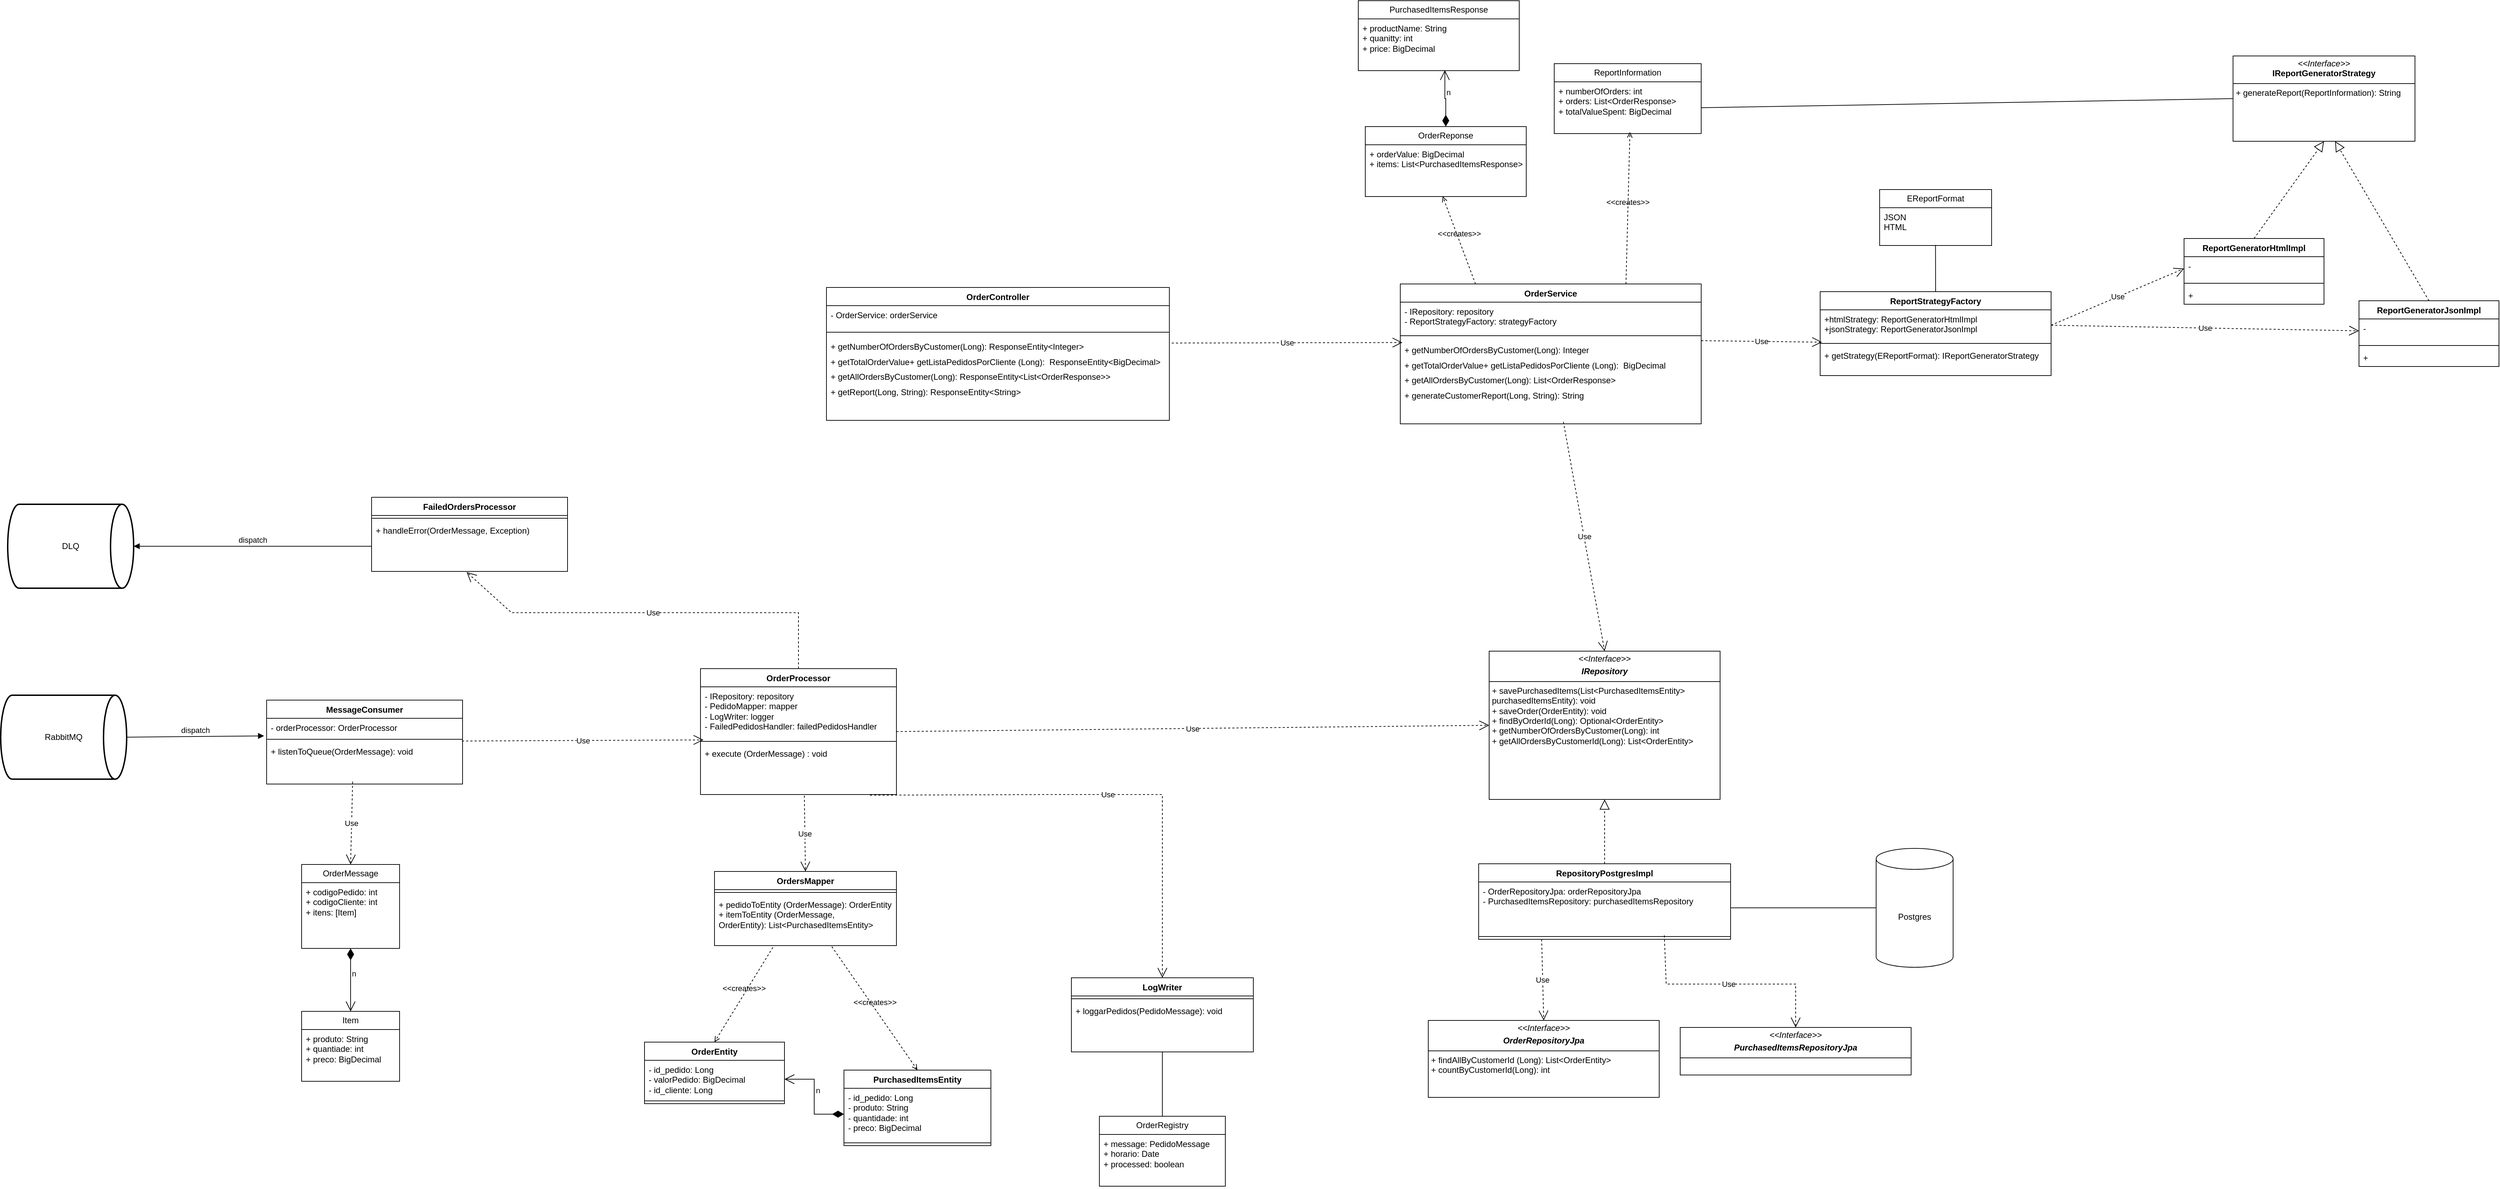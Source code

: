 <mxfile version="25.0.2">
  <diagram name="Page-1" id="f-zuj-azn1nOoltBFc3K">
    <mxGraphModel dx="4998" dy="3492" grid="1" gridSize="10" guides="1" tooltips="1" connect="1" arrows="1" fold="1" page="1" pageScale="1" pageWidth="850" pageHeight="1100" math="0" shadow="0">
      <root>
        <mxCell id="0" />
        <mxCell id="1" parent="0" />
        <mxCell id="q92nK0oKsMKqk_Pm3xac-3" value="RabbitMQ" style="strokeWidth=2;html=1;shape=mxgraph.flowchart.direct_data;whiteSpace=wrap;" parent="1" vertex="1">
          <mxGeometry x="-230" y="103" width="180" height="120" as="geometry" />
        </mxCell>
        <mxCell id="q92nK0oKsMKqk_Pm3xac-4" value="Postgres" style="shape=cylinder3;whiteSpace=wrap;html=1;boundedLbl=1;backgroundOutline=1;size=15;" parent="1" vertex="1">
          <mxGeometry x="2450" y="322" width="110" height="170" as="geometry" />
        </mxCell>
        <mxCell id="q92nK0oKsMKqk_Pm3xac-6" value="MessageConsumer" style="swimlane;fontStyle=1;align=center;verticalAlign=top;childLayout=stackLayout;horizontal=1;startSize=26;horizontalStack=0;resizeParent=1;resizeParentMax=0;resizeLast=0;collapsible=1;marginBottom=0;whiteSpace=wrap;html=1;" parent="1" vertex="1">
          <mxGeometry x="150" y="110" width="280" height="120" as="geometry" />
        </mxCell>
        <mxCell id="q92nK0oKsMKqk_Pm3xac-7" value="- orderProcessor: OrderProcessor" style="text;strokeColor=none;fillColor=none;align=left;verticalAlign=top;spacingLeft=4;spacingRight=4;overflow=hidden;rotatable=0;points=[[0,0.5],[1,0.5]];portConstraint=eastwest;whiteSpace=wrap;html=1;" parent="q92nK0oKsMKqk_Pm3xac-6" vertex="1">
          <mxGeometry y="26" width="280" height="26" as="geometry" />
        </mxCell>
        <mxCell id="q92nK0oKsMKqk_Pm3xac-8" value="" style="line;strokeWidth=1;fillColor=none;align=left;verticalAlign=middle;spacingTop=-1;spacingLeft=3;spacingRight=3;rotatable=0;labelPosition=right;points=[];portConstraint=eastwest;strokeColor=inherit;" parent="q92nK0oKsMKqk_Pm3xac-6" vertex="1">
          <mxGeometry y="52" width="280" height="8" as="geometry" />
        </mxCell>
        <mxCell id="q92nK0oKsMKqk_Pm3xac-9" value="&lt;div&gt;+ listenToQueue(Order&lt;span style=&quot;background-color: transparent; color: light-dark(rgb(0, 0, 0), rgb(255, 255, 255));&quot;&gt;Message&lt;/span&gt;&lt;span style=&quot;background-color: transparent; color: light-dark(rgb(0, 0, 0), rgb(255, 255, 255));&quot;&gt;): void&lt;/span&gt;&lt;/div&gt;" style="text;strokeColor=none;fillColor=none;align=left;verticalAlign=top;spacingLeft=4;spacingRight=4;overflow=hidden;rotatable=0;points=[[0,0.5],[1,0.5]];portConstraint=eastwest;whiteSpace=wrap;html=1;" parent="q92nK0oKsMKqk_Pm3xac-6" vertex="1">
          <mxGeometry y="60" width="280" height="60" as="geometry" />
        </mxCell>
        <mxCell id="q92nK0oKsMKqk_Pm3xac-14" value="OrderService" style="swimlane;fontStyle=1;align=center;verticalAlign=top;childLayout=stackLayout;horizontal=1;startSize=26;horizontalStack=0;resizeParent=1;resizeParentMax=0;resizeLast=0;collapsible=1;marginBottom=0;whiteSpace=wrap;html=1;" parent="1" vertex="1">
          <mxGeometry x="1770" y="-485" width="430" height="200" as="geometry" />
        </mxCell>
        <mxCell id="q92nK0oKsMKqk_Pm3xac-15" value="- IRepository: repository&lt;div&gt;- ReportStrategyFactory: strategyFactory&lt;span style=&quot;background-color: transparent; color: light-dark(rgb(0, 0, 0), rgb(255, 255, 255));&quot;&gt;&amp;nbsp;&lt;/span&gt;&lt;/div&gt;" style="text;strokeColor=none;fillColor=none;align=left;verticalAlign=top;spacingLeft=4;spacingRight=4;overflow=hidden;rotatable=0;points=[[0,0.5],[1,0.5]];portConstraint=eastwest;whiteSpace=wrap;html=1;" parent="q92nK0oKsMKqk_Pm3xac-14" vertex="1">
          <mxGeometry y="26" width="430" height="44" as="geometry" />
        </mxCell>
        <mxCell id="q92nK0oKsMKqk_Pm3xac-16" value="" style="line;strokeWidth=1;fillColor=none;align=left;verticalAlign=middle;spacingTop=-1;spacingLeft=3;spacingRight=3;rotatable=0;labelPosition=right;points=[];portConstraint=eastwest;strokeColor=inherit;" parent="q92nK0oKsMKqk_Pm3xac-14" vertex="1">
          <mxGeometry y="70" width="430" height="8" as="geometry" />
        </mxCell>
        <mxCell id="q92nK0oKsMKqk_Pm3xac-17" value="&lt;div style=&quot;line-height: 180%;&quot;&gt;&lt;div&gt;&lt;span style=&quot;background-color: initial;&quot;&gt;+ getNumberOfOrdersByCustomer(Long):&amp;nbsp;&lt;/span&gt;&lt;span style=&quot;background-color: initial;&quot;&gt;Integer&lt;/span&gt;&lt;span style=&quot;background-color: initial;&quot;&gt;&amp;nbsp;&lt;/span&gt;&lt;/div&gt;&lt;div&gt;&lt;span style=&quot;background-color: initial;&quot;&gt;+ getTotalOrderValue&lt;/span&gt;&lt;span style=&quot;background-color: transparent; color: light-dark(rgb(0, 0, 0), rgb(255, 255, 255));&quot;&gt;+ get&lt;/span&gt;&lt;span style=&quot;background-color: transparent; color: light-dark(rgb(0, 0, 0), rgb(255, 255, 255));&quot;&gt;ListaPedidosPorCliente (Long):&amp;nbsp;&amp;nbsp;&lt;/span&gt;&lt;span style=&quot;background-color: initial;&quot;&gt;BigDecimal&lt;/span&gt;&lt;br&gt;&lt;/div&gt;&lt;div&gt;&lt;span style=&quot;background-color: initial;&quot;&gt;+&amp;nbsp;&lt;/span&gt;&lt;span style=&quot;background-color: initial;&quot;&gt;getAllOrdersByCustomer(Long):&amp;nbsp;&lt;/span&gt;&lt;span style=&quot;background-color: initial;&quot;&gt;List&amp;lt;OrderResponse&amp;gt;&lt;/span&gt;&lt;/div&gt;&lt;div&gt;&lt;span style=&quot;background-color: initial;&quot;&gt;+&amp;nbsp;&lt;/span&gt;&lt;span style=&quot;background-color: initial;&quot;&gt;generateCustomerReport(Long, String):&amp;nbsp;&lt;/span&gt;&lt;span style=&quot;background-color: initial;&quot;&gt;String&lt;/span&gt;&lt;span style=&quot;background-color: initial;&quot;&gt;&amp;nbsp;&lt;/span&gt;&lt;/div&gt;&lt;/div&gt;" style="text;strokeColor=none;fillColor=none;align=left;verticalAlign=top;spacingLeft=4;spacingRight=4;overflow=hidden;rotatable=0;points=[[0,0.5],[1,0.5]];portConstraint=eastwest;whiteSpace=wrap;html=1;" parent="q92nK0oKsMKqk_Pm3xac-14" vertex="1">
          <mxGeometry y="78" width="430" height="122" as="geometry" />
        </mxCell>
        <mxCell id="q92nK0oKsMKqk_Pm3xac-21" value="&lt;b style=&quot;color: light-dark(rgb(0, 0, 0), rgb(255, 255, 255)); background-color: transparent;&quot;&gt;ReportGeneratorHtml&lt;/b&gt;Impl" style="swimlane;fontStyle=1;align=center;verticalAlign=top;childLayout=stackLayout;horizontal=1;startSize=26;horizontalStack=0;resizeParent=1;resizeParentMax=0;resizeLast=0;collapsible=1;marginBottom=0;whiteSpace=wrap;html=1;" parent="1" vertex="1">
          <mxGeometry x="2890" y="-550" width="200" height="94" as="geometry" />
        </mxCell>
        <mxCell id="q92nK0oKsMKqk_Pm3xac-22" value="-" style="text;strokeColor=none;fillColor=none;align=left;verticalAlign=top;spacingLeft=4;spacingRight=4;overflow=hidden;rotatable=0;points=[[0,0.5],[1,0.5]];portConstraint=eastwest;whiteSpace=wrap;html=1;" parent="q92nK0oKsMKqk_Pm3xac-21" vertex="1">
          <mxGeometry y="26" width="200" height="34" as="geometry" />
        </mxCell>
        <mxCell id="q92nK0oKsMKqk_Pm3xac-23" value="" style="line;strokeWidth=1;fillColor=none;align=left;verticalAlign=middle;spacingTop=-1;spacingLeft=3;spacingRight=3;rotatable=0;labelPosition=right;points=[];portConstraint=eastwest;strokeColor=inherit;" parent="q92nK0oKsMKqk_Pm3xac-21" vertex="1">
          <mxGeometry y="60" width="200" height="8" as="geometry" />
        </mxCell>
        <mxCell id="q92nK0oKsMKqk_Pm3xac-24" value="+&amp;nbsp;" style="text;strokeColor=none;fillColor=none;align=left;verticalAlign=top;spacingLeft=4;spacingRight=4;overflow=hidden;rotatable=0;points=[[0,0.5],[1,0.5]];portConstraint=eastwest;whiteSpace=wrap;html=1;" parent="q92nK0oKsMKqk_Pm3xac-21" vertex="1">
          <mxGeometry y="68" width="200" height="26" as="geometry" />
        </mxCell>
        <mxCell id="q92nK0oKsMKqk_Pm3xac-25" value="&lt;p style=&quot;margin:0px;margin-top:4px;text-align:center;&quot;&gt;&lt;i&gt;&amp;lt;&amp;lt;Interface&amp;gt;&amp;gt;&lt;/i&gt;&lt;br&gt;&lt;b&gt;I&lt;/b&gt;&lt;b style=&quot;background-color: transparent; color: light-dark(rgb(0, 0, 0), rgb(255, 255, 255));&quot;&gt;ReportGenerator&lt;/b&gt;&lt;b style=&quot;background-color: transparent; color: light-dark(rgb(0, 0, 0), rgb(255, 255, 255));&quot;&gt;Strategy&lt;/b&gt;&lt;/p&gt;&lt;hr size=&quot;1&quot; style=&quot;border-style:solid;&quot;&gt;&lt;p style=&quot;margin:0px;margin-left:4px;&quot;&gt;&lt;/p&gt;&lt;p style=&quot;margin:0px;margin-left:4px;&quot;&gt;+ generateReport(ReportInformation): String&lt;br&gt;&lt;/p&gt;" style="verticalAlign=top;align=left;overflow=fill;html=1;whiteSpace=wrap;" parent="1" vertex="1">
          <mxGeometry x="2960" y="-811" width="260" height="122" as="geometry" />
        </mxCell>
        <mxCell id="q92nK0oKsMKqk_Pm3xac-26" value="&lt;span style=&quot;text-align: left;&quot;&gt;OrderMessage&lt;/span&gt;" style="swimlane;fontStyle=0;childLayout=stackLayout;horizontal=1;startSize=26;fillColor=none;horizontalStack=0;resizeParent=1;resizeParentMax=0;resizeLast=0;collapsible=1;marginBottom=0;whiteSpace=wrap;html=1;" parent="1" vertex="1">
          <mxGeometry x="200" y="345" width="140" height="120" as="geometry" />
        </mxCell>
        <mxCell id="q92nK0oKsMKqk_Pm3xac-27" value="+ codigoPedido: int&lt;div&gt;+ codigoCliente: int&lt;/div&gt;&lt;div&gt;+ itens: [Item]&lt;/div&gt;" style="text;strokeColor=none;fillColor=none;align=left;verticalAlign=top;spacingLeft=4;spacingRight=4;overflow=hidden;rotatable=0;points=[[0,0.5],[1,0.5]];portConstraint=eastwest;whiteSpace=wrap;html=1;" parent="q92nK0oKsMKqk_Pm3xac-26" vertex="1">
          <mxGeometry y="26" width="140" height="94" as="geometry" />
        </mxCell>
        <mxCell id="q92nK0oKsMKqk_Pm3xac-30" value="Item" style="swimlane;fontStyle=0;childLayout=stackLayout;horizontal=1;startSize=26;fillColor=none;horizontalStack=0;resizeParent=1;resizeParentMax=0;resizeLast=0;collapsible=1;marginBottom=0;whiteSpace=wrap;html=1;" parent="1" vertex="1">
          <mxGeometry x="200" y="555" width="140" height="100" as="geometry" />
        </mxCell>
        <mxCell id="q92nK0oKsMKqk_Pm3xac-31" value="+ produto: String&lt;div&gt;+ quantiade: int&lt;/div&gt;&lt;div&gt;+ preco: BigDecimal&lt;/div&gt;" style="text;strokeColor=none;fillColor=none;align=left;verticalAlign=top;spacingLeft=4;spacingRight=4;overflow=hidden;rotatable=0;points=[[0,0.5],[1,0.5]];portConstraint=eastwest;whiteSpace=wrap;html=1;" parent="q92nK0oKsMKqk_Pm3xac-30" vertex="1">
          <mxGeometry y="26" width="140" height="74" as="geometry" />
        </mxCell>
        <mxCell id="q92nK0oKsMKqk_Pm3xac-33" value="n" style="endArrow=open;html=1;endSize=12;startArrow=diamondThin;startSize=14;startFill=1;align=left;verticalAlign=bottom;rounded=0;entryX=0.5;entryY=0;entryDx=0;entryDy=0;" parent="1" source="q92nK0oKsMKqk_Pm3xac-27" target="q92nK0oKsMKqk_Pm3xac-30" edge="1">
          <mxGeometry relative="1" as="geometry">
            <mxPoint x="-30" y="385" as="sourcePoint" />
            <mxPoint x="130" y="385" as="targetPoint" />
          </mxGeometry>
        </mxCell>
        <mxCell id="q92nK0oKsMKqk_Pm3xac-34" value="dispatch" style="html=1;verticalAlign=bottom;endArrow=block;curved=0;rounded=0;exitX=1;exitY=0.5;exitDx=0;exitDy=0;exitPerimeter=0;entryX=-0.013;entryY=0.966;entryDx=0;entryDy=0;entryPerimeter=0;" parent="1" source="q92nK0oKsMKqk_Pm3xac-3" target="q92nK0oKsMKqk_Pm3xac-7" edge="1">
          <mxGeometry width="80" relative="1" as="geometry">
            <mxPoint x="50" y="165" as="sourcePoint" />
            <mxPoint x="130" y="165" as="targetPoint" />
          </mxGeometry>
        </mxCell>
        <mxCell id="q92nK0oKsMKqk_Pm3xac-35" value="Use" style="endArrow=open;endSize=12;dashed=1;html=1;rounded=0;exitX=0.439;exitY=0.942;exitDx=0;exitDy=0;exitPerimeter=0;entryX=0.5;entryY=0;entryDx=0;entryDy=0;" parent="1" source="q92nK0oKsMKqk_Pm3xac-9" target="q92nK0oKsMKqk_Pm3xac-26" edge="1">
          <mxGeometry width="160" relative="1" as="geometry">
            <mxPoint x="290" y="275" as="sourcePoint" />
            <mxPoint x="450" y="275" as="targetPoint" />
          </mxGeometry>
        </mxCell>
        <mxCell id="q92nK0oKsMKqk_Pm3xac-36" value="OrderProcessor" style="swimlane;fontStyle=1;align=center;verticalAlign=top;childLayout=stackLayout;horizontal=1;startSize=26;horizontalStack=0;resizeParent=1;resizeParentMax=0;resizeLast=0;collapsible=1;marginBottom=0;whiteSpace=wrap;html=1;" parent="1" vertex="1">
          <mxGeometry x="770" y="65" width="280" height="180" as="geometry" />
        </mxCell>
        <mxCell id="q92nK0oKsMKqk_Pm3xac-37" value="- IRepository: repository&lt;div&gt;- PedidoMapper: mapper&lt;/div&gt;&lt;div&gt;- LogWriter: logger&lt;/div&gt;&lt;div&gt;-&amp;nbsp;&lt;span style=&quot;text-align: center; background-color: transparent; color: light-dark(rgb(0, 0, 0), rgb(255, 255, 255));&quot;&gt;FailedPedidosHandler: f&lt;/span&gt;&lt;span style=&quot;text-align: center; background-color: transparent; color: light-dark(rgb(0, 0, 0), rgb(255, 255, 255));&quot;&gt;ailedPedidosHandler&lt;/span&gt;&lt;/div&gt;" style="text;strokeColor=none;fillColor=none;align=left;verticalAlign=top;spacingLeft=4;spacingRight=4;overflow=hidden;rotatable=0;points=[[0,0.5],[1,0.5]];portConstraint=eastwest;whiteSpace=wrap;html=1;" parent="q92nK0oKsMKqk_Pm3xac-36" vertex="1">
          <mxGeometry y="26" width="280" height="74" as="geometry" />
        </mxCell>
        <mxCell id="q92nK0oKsMKqk_Pm3xac-38" value="" style="line;strokeWidth=1;fillColor=none;align=left;verticalAlign=middle;spacingTop=-1;spacingLeft=3;spacingRight=3;rotatable=0;labelPosition=right;points=[];portConstraint=eastwest;strokeColor=inherit;" parent="q92nK0oKsMKqk_Pm3xac-36" vertex="1">
          <mxGeometry y="100" width="280" height="8" as="geometry" />
        </mxCell>
        <mxCell id="q92nK0oKsMKqk_Pm3xac-39" value="&lt;div&gt;&lt;span style=&quot;background-color: initial;&quot;&gt;+ execute (&lt;/span&gt;Order&lt;span style=&quot;color: light-dark(rgb(0, 0, 0), rgb(255, 255, 255)); background-color: transparent;&quot;&gt;Message&lt;/span&gt;&lt;span style=&quot;background-color: initial;&quot;&gt;) : void&lt;/span&gt;&lt;br&gt;&lt;/div&gt;" style="text;strokeColor=none;fillColor=none;align=left;verticalAlign=top;spacingLeft=4;spacingRight=4;overflow=hidden;rotatable=0;points=[[0,0.5],[1,0.5]];portConstraint=eastwest;whiteSpace=wrap;html=1;" parent="q92nK0oKsMKqk_Pm3xac-36" vertex="1">
          <mxGeometry y="108" width="280" height="72" as="geometry" />
        </mxCell>
        <mxCell id="q92nK0oKsMKqk_Pm3xac-40" value="Use" style="endArrow=open;endSize=12;dashed=1;html=1;rounded=0;exitX=0.997;exitY=-0.025;exitDx=0;exitDy=0;exitPerimeter=0;entryX=0.015;entryY=0.239;entryDx=0;entryDy=0;entryPerimeter=0;" parent="1" source="q92nK0oKsMKqk_Pm3xac-9" target="q92nK0oKsMKqk_Pm3xac-38" edge="1">
          <mxGeometry width="160" relative="1" as="geometry">
            <mxPoint x="670" y="175" as="sourcePoint" />
            <mxPoint x="820" y="175" as="targetPoint" />
          </mxGeometry>
        </mxCell>
        <mxCell id="N4yd8I7NmD0uqew87h1G-1" value="" style="endArrow=none;html=1;rounded=0;exitX=1;exitY=0.5;exitDx=0;exitDy=0;entryX=0;entryY=0.5;entryDx=0;entryDy=0;entryPerimeter=0;" parent="1" source="N4yd8I7NmD0uqew87h1G-5" target="q92nK0oKsMKqk_Pm3xac-4" edge="1">
          <mxGeometry width="50" height="50" relative="1" as="geometry">
            <mxPoint x="2227.0" y="406" as="sourcePoint" />
            <mxPoint x="2190" y="396" as="targetPoint" />
          </mxGeometry>
        </mxCell>
        <mxCell id="N4yd8I7NmD0uqew87h1G-2" value="Use" style="endArrow=open;endSize=12;dashed=1;html=1;rounded=0;exitX=1;exitY=0.5;exitDx=0;exitDy=0;entryX=0;entryY=0.5;entryDx=0;entryDy=0;" parent="1" source="q92nK0oKsMKqk_Pm3xac-36" target="qrIdEr9IfL7oDfj6KcP6-1" edge="1">
          <mxGeometry width="160" relative="1" as="geometry">
            <mxPoint x="1070" y="251.632" as="sourcePoint" />
            <mxPoint x="1290" y="270" as="targetPoint" />
          </mxGeometry>
        </mxCell>
        <mxCell id="N4yd8I7NmD0uqew87h1G-3" value="" style="endArrow=block;dashed=1;endFill=0;endSize=12;html=1;rounded=0;exitX=0.5;exitY=0;exitDx=0;exitDy=0;entryX=0.5;entryY=1;entryDx=0;entryDy=0;" parent="1" source="N4yd8I7NmD0uqew87h1G-4" target="qrIdEr9IfL7oDfj6KcP6-1" edge="1">
          <mxGeometry width="160" relative="1" as="geometry">
            <mxPoint x="2030" y="266" as="sourcePoint" />
            <mxPoint x="2190" y="266" as="targetPoint" />
          </mxGeometry>
        </mxCell>
        <mxCell id="N4yd8I7NmD0uqew87h1G-4" value="RepositoryPostgresImpl" style="swimlane;fontStyle=1;align=center;verticalAlign=top;childLayout=stackLayout;horizontal=1;startSize=26;horizontalStack=0;resizeParent=1;resizeParentMax=0;resizeLast=0;collapsible=1;marginBottom=0;whiteSpace=wrap;html=1;" parent="1" vertex="1">
          <mxGeometry x="1882" y="344" width="360" height="108" as="geometry" />
        </mxCell>
        <mxCell id="N4yd8I7NmD0uqew87h1G-5" value="- OrderRepositoryJpa: orderRepositoryJpa&lt;div&gt;- PurchasedItemsRepository: p&lt;span style=&quot;background-color: initial;&quot;&gt;urchasedItemsRepository&lt;/span&gt;&lt;/div&gt;" style="text;strokeColor=none;fillColor=none;align=left;verticalAlign=top;spacingLeft=4;spacingRight=4;overflow=hidden;rotatable=0;points=[[0,0.5],[1,0.5]];portConstraint=eastwest;whiteSpace=wrap;html=1;" parent="N4yd8I7NmD0uqew87h1G-4" vertex="1">
          <mxGeometry y="26" width="360" height="74" as="geometry" />
        </mxCell>
        <mxCell id="N4yd8I7NmD0uqew87h1G-6" value="" style="line;strokeWidth=1;fillColor=none;align=left;verticalAlign=middle;spacingTop=-1;spacingLeft=3;spacingRight=3;rotatable=0;labelPosition=right;points=[];portConstraint=eastwest;strokeColor=inherit;" parent="N4yd8I7NmD0uqew87h1G-4" vertex="1">
          <mxGeometry y="100" width="360" height="8" as="geometry" />
        </mxCell>
        <mxCell id="N4yd8I7NmD0uqew87h1G-12" value="OrderEntity" style="swimlane;fontStyle=1;align=center;verticalAlign=top;childLayout=stackLayout;horizontal=1;startSize=26;horizontalStack=0;resizeParent=1;resizeParentMax=0;resizeLast=0;collapsible=1;marginBottom=0;whiteSpace=wrap;html=1;" parent="1" vertex="1">
          <mxGeometry x="690" y="599" width="200" height="88" as="geometry" />
        </mxCell>
        <mxCell id="N4yd8I7NmD0uqew87h1G-13" value="- id_pedido: Long&lt;div&gt;- valorPedido: BigDecimal&lt;/div&gt;&lt;div&gt;- id_cliente: Long&amp;nbsp;&lt;/div&gt;" style="text;strokeColor=none;fillColor=none;align=left;verticalAlign=top;spacingLeft=4;spacingRight=4;overflow=hidden;rotatable=0;points=[[0,0.5],[1,0.5]];portConstraint=eastwest;whiteSpace=wrap;html=1;" parent="N4yd8I7NmD0uqew87h1G-12" vertex="1">
          <mxGeometry y="26" width="200" height="54" as="geometry" />
        </mxCell>
        <mxCell id="N4yd8I7NmD0uqew87h1G-14" value="" style="line;strokeWidth=1;fillColor=none;align=left;verticalAlign=middle;spacingTop=-1;spacingLeft=3;spacingRight=3;rotatable=0;labelPosition=right;points=[];portConstraint=eastwest;strokeColor=inherit;" parent="N4yd8I7NmD0uqew87h1G-12" vertex="1">
          <mxGeometry y="80" width="200" height="8" as="geometry" />
        </mxCell>
        <mxCell id="N4yd8I7NmD0uqew87h1G-16" value="PurchasedItemsEntity" style="swimlane;fontStyle=1;align=center;verticalAlign=top;childLayout=stackLayout;horizontal=1;startSize=26;horizontalStack=0;resizeParent=1;resizeParentMax=0;resizeLast=0;collapsible=1;marginBottom=0;whiteSpace=wrap;html=1;" parent="1" vertex="1">
          <mxGeometry x="975" y="639" width="210" height="108" as="geometry" />
        </mxCell>
        <mxCell id="N4yd8I7NmD0uqew87h1G-17" value="- id_pedido: Long&lt;div&gt;- produto: String&lt;/div&gt;&lt;div&gt;- quantidade: int&lt;/div&gt;&lt;div&gt;- preco: BigDecimal&lt;/div&gt;" style="text;strokeColor=none;fillColor=none;align=left;verticalAlign=top;spacingLeft=4;spacingRight=4;overflow=hidden;rotatable=0;points=[[0,0.5],[1,0.5]];portConstraint=eastwest;whiteSpace=wrap;html=1;" parent="N4yd8I7NmD0uqew87h1G-16" vertex="1">
          <mxGeometry y="26" width="210" height="74" as="geometry" />
        </mxCell>
        <mxCell id="N4yd8I7NmD0uqew87h1G-18" value="" style="line;strokeWidth=1;fillColor=none;align=left;verticalAlign=middle;spacingTop=-1;spacingLeft=3;spacingRight=3;rotatable=0;labelPosition=right;points=[];portConstraint=eastwest;strokeColor=inherit;" parent="N4yd8I7NmD0uqew87h1G-16" vertex="1">
          <mxGeometry y="100" width="210" height="8" as="geometry" />
        </mxCell>
        <mxCell id="N4yd8I7NmD0uqew87h1G-21" value="OrderController" style="swimlane;fontStyle=1;align=center;verticalAlign=top;childLayout=stackLayout;horizontal=1;startSize=26;horizontalStack=0;resizeParent=1;resizeParentMax=0;resizeLast=0;collapsible=1;marginBottom=0;whiteSpace=wrap;html=1;" parent="1" vertex="1">
          <mxGeometry x="950" y="-480" width="490" height="190" as="geometry" />
        </mxCell>
        <mxCell id="N4yd8I7NmD0uqew87h1G-22" value="- OrderService: orderService" style="text;strokeColor=none;fillColor=none;align=left;verticalAlign=top;spacingLeft=4;spacingRight=4;overflow=hidden;rotatable=0;points=[[0,0.5],[1,0.5]];portConstraint=eastwest;whiteSpace=wrap;html=1;" parent="N4yd8I7NmD0uqew87h1G-21" vertex="1">
          <mxGeometry y="26" width="490" height="34" as="geometry" />
        </mxCell>
        <mxCell id="N4yd8I7NmD0uqew87h1G-23" value="" style="line;strokeWidth=1;fillColor=none;align=left;verticalAlign=middle;spacingTop=-1;spacingLeft=3;spacingRight=3;rotatable=0;labelPosition=right;points=[];portConstraint=eastwest;strokeColor=inherit;" parent="N4yd8I7NmD0uqew87h1G-21" vertex="1">
          <mxGeometry y="60" width="490" height="8" as="geometry" />
        </mxCell>
        <mxCell id="N4yd8I7NmD0uqew87h1G-24" value="&lt;div style=&quot;line-height: 180%;&quot;&gt;&lt;div&gt;&lt;span style=&quot;background-color: initial;&quot;&gt;+ getNumberOfOrdersByCustomer(Long):&amp;nbsp;&lt;/span&gt;&lt;span style=&quot;background-color: initial;&quot;&gt;ResponseEntity&amp;lt;Integer&amp;gt;&lt;/span&gt;&lt;span style=&quot;background-color: initial;&quot;&gt;&amp;nbsp;&lt;/span&gt;&lt;/div&gt;&lt;div&gt;&lt;span style=&quot;background-color: initial;&quot;&gt;+ getTotalOrderValue&lt;/span&gt;&lt;span style=&quot;background-color: transparent; color: light-dark(rgb(0, 0, 0), rgb(255, 255, 255));&quot;&gt;+ get&lt;/span&gt;&lt;span style=&quot;background-color: transparent; color: light-dark(rgb(0, 0, 0), rgb(255, 255, 255));&quot;&gt;ListaPedidosPorCliente (Long):&amp;nbsp;&amp;nbsp;&lt;/span&gt;&lt;span style=&quot;background-color: initial;&quot;&gt;ResponseEntity&amp;lt;BigDecimal&amp;gt;&lt;/span&gt;&lt;span style=&quot;background-color: initial;&quot;&gt;&amp;nbsp;&lt;/span&gt;&lt;br&gt;&lt;/div&gt;&lt;div&gt;&lt;span style=&quot;background-color: initial;&quot;&gt;+&amp;nbsp;&lt;/span&gt;&lt;span style=&quot;background-color: initial;&quot;&gt;getAllOrdersByCustomer(Long):&amp;nbsp;&lt;/span&gt;&lt;span style=&quot;background-color: initial;&quot;&gt;ResponseEntity&amp;lt;List&amp;lt;OrderResponse&amp;gt;&amp;gt;&lt;/span&gt;&lt;/div&gt;&lt;div&gt;&lt;span style=&quot;background-color: initial;&quot;&gt;+&amp;nbsp;&lt;/span&gt;&lt;span style=&quot;background-color: initial;&quot;&gt;getReport(Long, String):&amp;nbsp;&lt;/span&gt;&lt;span style=&quot;background-color: initial;&quot;&gt;ResponseEntity&amp;lt;String&amp;gt;&lt;/span&gt;&lt;span style=&quot;background-color: initial;&quot;&gt;&amp;nbsp;&lt;/span&gt;&lt;/div&gt;&lt;/div&gt;" style="text;strokeColor=none;fillColor=none;align=left;verticalAlign=top;spacingLeft=4;spacingRight=4;overflow=hidden;rotatable=0;points=[[0,0.5],[1,0.5]];portConstraint=eastwest;whiteSpace=wrap;html=1;" parent="N4yd8I7NmD0uqew87h1G-21" vertex="1">
          <mxGeometry y="68" width="490" height="122" as="geometry" />
        </mxCell>
        <mxCell id="N4yd8I7NmD0uqew87h1G-31" value="Use" style="endArrow=open;endSize=12;dashed=1;html=1;rounded=0;exitX=0.542;exitY=0.976;exitDx=0;exitDy=0;exitPerimeter=0;entryX=0.5;entryY=0;entryDx=0;entryDy=0;" parent="1" source="q92nK0oKsMKqk_Pm3xac-17" target="qrIdEr9IfL7oDfj6KcP6-1" edge="1">
          <mxGeometry width="160" relative="1" as="geometry">
            <mxPoint x="1880" y="-63" as="sourcePoint" />
            <mxPoint x="2580" y="550" as="targetPoint" />
          </mxGeometry>
        </mxCell>
        <mxCell id="N4yd8I7NmD0uqew87h1G-32" value="OrderReponse" style="swimlane;fontStyle=0;childLayout=stackLayout;horizontal=1;startSize=26;fillColor=none;horizontalStack=0;resizeParent=1;resizeParentMax=0;resizeLast=0;collapsible=1;marginBottom=0;whiteSpace=wrap;html=1;" parent="1" vertex="1">
          <mxGeometry x="1720" y="-710" width="230" height="100" as="geometry" />
        </mxCell>
        <mxCell id="N4yd8I7NmD0uqew87h1G-33" value="&lt;div&gt;+ orderValue: BigDecimal&lt;/div&gt;&lt;div&gt;+ items: List&amp;lt;PurchasedItemsResponse&amp;gt;&lt;/div&gt;" style="text;strokeColor=none;fillColor=none;align=left;verticalAlign=top;spacingLeft=4;spacingRight=4;overflow=hidden;rotatable=0;points=[[0,0.5],[1,0.5]];portConstraint=eastwest;whiteSpace=wrap;html=1;" parent="N4yd8I7NmD0uqew87h1G-32" vertex="1">
          <mxGeometry y="26" width="230" height="74" as="geometry" />
        </mxCell>
        <mxCell id="N4yd8I7NmD0uqew87h1G-49" value="" style="endArrow=block;dashed=1;endFill=0;endSize=12;html=1;rounded=0;exitX=0.5;exitY=0;exitDx=0;exitDy=0;entryX=0.5;entryY=1;entryDx=0;entryDy=0;" parent="1" source="q92nK0oKsMKqk_Pm3xac-21" target="q92nK0oKsMKqk_Pm3xac-25" edge="1">
          <mxGeometry width="160" relative="1" as="geometry">
            <mxPoint x="2510" y="-169" as="sourcePoint" />
            <mxPoint x="2510" y="-259" as="targetPoint" />
          </mxGeometry>
        </mxCell>
        <mxCell id="N4yd8I7NmD0uqew87h1G-50" value="&lt;b style=&quot;color: light-dark(rgb(0, 0, 0), rgb(255, 255, 255)); background-color: transparent;&quot;&gt;ReportGenerator&lt;/b&gt;JsonImpl" style="swimlane;fontStyle=1;align=center;verticalAlign=top;childLayout=stackLayout;horizontal=1;startSize=26;horizontalStack=0;resizeParent=1;resizeParentMax=0;resizeLast=0;collapsible=1;marginBottom=0;whiteSpace=wrap;html=1;" parent="1" vertex="1">
          <mxGeometry x="3140" y="-461" width="200" height="94" as="geometry" />
        </mxCell>
        <mxCell id="N4yd8I7NmD0uqew87h1G-51" value="-" style="text;strokeColor=none;fillColor=none;align=left;verticalAlign=top;spacingLeft=4;spacingRight=4;overflow=hidden;rotatable=0;points=[[0,0.5],[1,0.5]];portConstraint=eastwest;whiteSpace=wrap;html=1;" parent="N4yd8I7NmD0uqew87h1G-50" vertex="1">
          <mxGeometry y="26" width="200" height="34" as="geometry" />
        </mxCell>
        <mxCell id="N4yd8I7NmD0uqew87h1G-52" value="" style="line;strokeWidth=1;fillColor=none;align=left;verticalAlign=middle;spacingTop=-1;spacingLeft=3;spacingRight=3;rotatable=0;labelPosition=right;points=[];portConstraint=eastwest;strokeColor=inherit;" parent="N4yd8I7NmD0uqew87h1G-50" vertex="1">
          <mxGeometry y="60" width="200" height="8" as="geometry" />
        </mxCell>
        <mxCell id="N4yd8I7NmD0uqew87h1G-53" value="+&amp;nbsp;" style="text;strokeColor=none;fillColor=none;align=left;verticalAlign=top;spacingLeft=4;spacingRight=4;overflow=hidden;rotatable=0;points=[[0,0.5],[1,0.5]];portConstraint=eastwest;whiteSpace=wrap;html=1;" parent="N4yd8I7NmD0uqew87h1G-50" vertex="1">
          <mxGeometry y="68" width="200" height="26" as="geometry" />
        </mxCell>
        <mxCell id="N4yd8I7NmD0uqew87h1G-54" value="" style="endArrow=block;dashed=1;endFill=0;endSize=12;html=1;rounded=0;exitX=0.5;exitY=0;exitDx=0;exitDy=0;entryX=0.561;entryY=1;entryDx=0;entryDy=0;entryPerimeter=0;" parent="1" source="N4yd8I7NmD0uqew87h1G-50" target="q92nK0oKsMKqk_Pm3xac-25" edge="1">
          <mxGeometry width="160" relative="1" as="geometry">
            <mxPoint x="3085" y="-501" as="sourcePoint" />
            <mxPoint x="3080" y="-629" as="targetPoint" />
          </mxGeometry>
        </mxCell>
        <mxCell id="N4yd8I7NmD0uqew87h1G-58" value="Use" style="endArrow=open;endSize=12;dashed=1;html=1;rounded=0;entryX=0.007;entryY=0.047;entryDx=0;entryDy=0;exitX=1.007;exitY=0.094;exitDx=0;exitDy=0;exitPerimeter=0;entryPerimeter=0;" parent="1" source="N4yd8I7NmD0uqew87h1G-24" target="q92nK0oKsMKqk_Pm3xac-17" edge="1">
          <mxGeometry width="160" relative="1" as="geometry">
            <mxPoint x="1018.74" y="-85.296" as="sourcePoint" />
            <mxPoint x="1930" y="-110" as="targetPoint" />
          </mxGeometry>
        </mxCell>
        <mxCell id="r2BILXMReVmT26gmaYYf-1" value="&amp;lt;&amp;lt;creates&amp;gt;&amp;gt;" style="endArrow=open;html=1;rounded=0;align=center;verticalAlign=bottom;dashed=1;endFill=0;labelBackgroundColor=none;entryX=0.5;entryY=0;entryDx=0;entryDy=0;exitX=0.645;exitY=1.02;exitDx=0;exitDy=0;exitPerimeter=0;" parent="1" source="r2BILXMReVmT26gmaYYf-13" target="N4yd8I7NmD0uqew87h1G-16" edge="1">
          <mxGeometry relative="1" as="geometry">
            <mxPoint x="800" y="199" as="sourcePoint" />
            <mxPoint x="850" y="342" as="targetPoint" />
            <Array as="points" />
          </mxGeometry>
        </mxCell>
        <mxCell id="r2BILXMReVmT26gmaYYf-2" value="" style="resizable=0;html=1;align=center;verticalAlign=top;labelBackgroundColor=none;" parent="r2BILXMReVmT26gmaYYf-1" connectable="0" vertex="1">
          <mxGeometry relative="1" as="geometry" />
        </mxCell>
        <mxCell id="r2BILXMReVmT26gmaYYf-3" value="&amp;lt;&amp;lt;creates&amp;gt;&amp;gt;" style="endArrow=open;html=1;rounded=0;align=center;verticalAlign=bottom;dashed=1;endFill=0;labelBackgroundColor=none;entryX=0.5;entryY=0;entryDx=0;entryDy=0;exitX=0.321;exitY=1.035;exitDx=0;exitDy=0;exitPerimeter=0;" parent="1" source="r2BILXMReVmT26gmaYYf-13" target="N4yd8I7NmD0uqew87h1G-12" edge="1">
          <mxGeometry relative="1" as="geometry">
            <mxPoint x="925" y="332" as="sourcePoint" />
            <mxPoint x="830" y="469" as="targetPoint" />
          </mxGeometry>
        </mxCell>
        <mxCell id="r2BILXMReVmT26gmaYYf-4" value="" style="resizable=0;html=1;align=center;verticalAlign=top;labelBackgroundColor=none;" parent="r2BILXMReVmT26gmaYYf-3" connectable="0" vertex="1">
          <mxGeometry relative="1" as="geometry">
            <mxPoint x="110" y="-36" as="offset" />
          </mxGeometry>
        </mxCell>
        <mxCell id="r2BILXMReVmT26gmaYYf-7" value="&amp;lt;&amp;lt;creates&amp;gt;&amp;gt;" style="endArrow=open;html=1;rounded=0;align=center;verticalAlign=bottom;dashed=1;endFill=0;labelBackgroundColor=none;exitX=0.25;exitY=0;exitDx=0;exitDy=0;entryX=0.481;entryY=0.996;entryDx=0;entryDy=0;entryPerimeter=0;" parent="1" source="q92nK0oKsMKqk_Pm3xac-14" target="N4yd8I7NmD0uqew87h1G-33" edge="1">
          <mxGeometry relative="1" as="geometry">
            <mxPoint x="1770" y="-580" as="sourcePoint" />
            <mxPoint x="1990" y="-590" as="targetPoint" />
          </mxGeometry>
        </mxCell>
        <mxCell id="r2BILXMReVmT26gmaYYf-8" value="" style="resizable=0;html=1;align=center;verticalAlign=top;labelBackgroundColor=none;" parent="r2BILXMReVmT26gmaYYf-7" connectable="0" vertex="1">
          <mxGeometry relative="1" as="geometry" />
        </mxCell>
        <mxCell id="r2BILXMReVmT26gmaYYf-9" value="n" style="endArrow=open;html=1;endSize=12;startArrow=diamondThin;startSize=14;startFill=1;edgeStyle=orthogonalEdgeStyle;align=left;verticalAlign=bottom;rounded=0;entryX=1;entryY=0.5;entryDx=0;entryDy=0;exitX=0;exitY=0.5;exitDx=0;exitDy=0;" parent="1" source="N4yd8I7NmD0uqew87h1G-17" target="N4yd8I7NmD0uqew87h1G-13" edge="1">
          <mxGeometry relative="1" as="geometry">
            <mxPoint x="710" y="953.45" as="sourcePoint" />
            <mxPoint x="529.95" y="917.92" as="targetPoint" />
          </mxGeometry>
        </mxCell>
        <mxCell id="r2BILXMReVmT26gmaYYf-10" value="OrdersMapper" style="swimlane;fontStyle=1;align=center;verticalAlign=top;childLayout=stackLayout;horizontal=1;startSize=26;horizontalStack=0;resizeParent=1;resizeParentMax=0;resizeLast=0;collapsible=1;marginBottom=0;whiteSpace=wrap;html=1;" parent="1" vertex="1">
          <mxGeometry x="790" y="355" width="260" height="106" as="geometry" />
        </mxCell>
        <mxCell id="r2BILXMReVmT26gmaYYf-12" value="" style="line;strokeWidth=1;fillColor=none;align=left;verticalAlign=middle;spacingTop=-1;spacingLeft=3;spacingRight=3;rotatable=0;labelPosition=right;points=[];portConstraint=eastwest;strokeColor=inherit;" parent="r2BILXMReVmT26gmaYYf-10" vertex="1">
          <mxGeometry y="26" width="260" height="8" as="geometry" />
        </mxCell>
        <mxCell id="r2BILXMReVmT26gmaYYf-13" value="+ pedidoToEntity (OrderMessage): OrderEntity&lt;div&gt;+ itemToEntity (OrderMessage, OrderEntity&lt;span style=&quot;background-color: initial;&quot;&gt;):&amp;nbsp;&lt;/span&gt;&lt;span style=&quot;background-color: initial;&quot;&gt;List&amp;lt;&lt;/span&gt;&lt;span style=&quot;background-color: initial; text-align: center;&quot;&gt;PurchasedItemsEntity&lt;/span&gt;&lt;span style=&quot;background-color: initial;&quot;&gt;&amp;gt;&lt;/span&gt;&lt;/div&gt;" style="text;strokeColor=none;fillColor=none;align=left;verticalAlign=top;spacingLeft=4;spacingRight=4;overflow=hidden;rotatable=0;points=[[0,0.5],[1,0.5]];portConstraint=eastwest;whiteSpace=wrap;html=1;" parent="r2BILXMReVmT26gmaYYf-10" vertex="1">
          <mxGeometry y="34" width="260" height="72" as="geometry" />
        </mxCell>
        <mxCell id="r2BILXMReVmT26gmaYYf-14" value="Use" style="endArrow=open;endSize=12;dashed=1;html=1;rounded=0;exitX=0.53;exitY=1.022;exitDx=0;exitDy=0;exitPerimeter=0;entryX=0.5;entryY=0;entryDx=0;entryDy=0;" parent="1" source="q92nK0oKsMKqk_Pm3xac-39" target="r2BILXMReVmT26gmaYYf-10" edge="1">
          <mxGeometry width="160" relative="1" as="geometry">
            <mxPoint x="1120" y="167" as="sourcePoint" />
            <mxPoint x="1355" y="165" as="targetPoint" />
          </mxGeometry>
        </mxCell>
        <mxCell id="r2BILXMReVmT26gmaYYf-15" value="LogWriter" style="swimlane;fontStyle=1;align=center;verticalAlign=top;childLayout=stackLayout;horizontal=1;startSize=26;horizontalStack=0;resizeParent=1;resizeParentMax=0;resizeLast=0;collapsible=1;marginBottom=0;whiteSpace=wrap;html=1;" parent="1" vertex="1">
          <mxGeometry x="1300" y="507" width="260" height="106" as="geometry" />
        </mxCell>
        <mxCell id="r2BILXMReVmT26gmaYYf-16" value="" style="line;strokeWidth=1;fillColor=none;align=left;verticalAlign=middle;spacingTop=-1;spacingLeft=3;spacingRight=3;rotatable=0;labelPosition=right;points=[];portConstraint=eastwest;strokeColor=inherit;" parent="r2BILXMReVmT26gmaYYf-15" vertex="1">
          <mxGeometry y="26" width="260" height="8" as="geometry" />
        </mxCell>
        <mxCell id="r2BILXMReVmT26gmaYYf-17" value="+ loggarPedidos(PedidoMessage): void" style="text;strokeColor=none;fillColor=none;align=left;verticalAlign=top;spacingLeft=4;spacingRight=4;overflow=hidden;rotatable=0;points=[[0,0.5],[1,0.5]];portConstraint=eastwest;whiteSpace=wrap;html=1;" parent="r2BILXMReVmT26gmaYYf-15" vertex="1">
          <mxGeometry y="34" width="260" height="72" as="geometry" />
        </mxCell>
        <mxCell id="r2BILXMReVmT26gmaYYf-18" value="Use" style="endArrow=open;endSize=12;dashed=1;html=1;rounded=0;exitX=0.865;exitY=1.013;exitDx=0;exitDy=0;exitPerimeter=0;entryX=0.5;entryY=0;entryDx=0;entryDy=0;" parent="1" source="q92nK0oKsMKqk_Pm3xac-39" target="r2BILXMReVmT26gmaYYf-15" edge="1">
          <mxGeometry width="160" relative="1" as="geometry">
            <mxPoint x="900" y="265" as="sourcePoint" />
            <mxPoint x="902" y="323" as="targetPoint" />
            <Array as="points">
              <mxPoint x="1270" y="245" />
              <mxPoint x="1430" y="245" />
            </Array>
          </mxGeometry>
        </mxCell>
        <mxCell id="r2BILXMReVmT26gmaYYf-19" value="OrderRegistry" style="swimlane;fontStyle=0;childLayout=stackLayout;horizontal=1;startSize=26;fillColor=none;horizontalStack=0;resizeParent=1;resizeParentMax=0;resizeLast=0;collapsible=1;marginBottom=0;whiteSpace=wrap;html=1;" parent="1" vertex="1">
          <mxGeometry x="1340" y="705" width="180" height="100" as="geometry" />
        </mxCell>
        <mxCell id="r2BILXMReVmT26gmaYYf-20" value="+ message: PedidoMessage&amp;nbsp;&lt;div&gt;+ horario: Date&amp;nbsp;&lt;/div&gt;&lt;div&gt;+ processed: boolean&lt;/div&gt;" style="text;strokeColor=none;fillColor=none;align=left;verticalAlign=top;spacingLeft=4;spacingRight=4;overflow=hidden;rotatable=0;points=[[0,0.5],[1,0.5]];portConstraint=eastwest;whiteSpace=wrap;html=1;" parent="r2BILXMReVmT26gmaYYf-19" vertex="1">
          <mxGeometry y="26" width="180" height="74" as="geometry" />
        </mxCell>
        <mxCell id="r2BILXMReVmT26gmaYYf-21" value="" style="endArrow=none;html=1;rounded=0;entryX=0.5;entryY=0;entryDx=0;entryDy=0;" parent="1" source="r2BILXMReVmT26gmaYYf-17" target="r2BILXMReVmT26gmaYYf-19" edge="1">
          <mxGeometry width="50" height="50" relative="1" as="geometry">
            <mxPoint x="1820" y="301" as="sourcePoint" />
            <mxPoint x="1975" y="299" as="targetPoint" />
          </mxGeometry>
        </mxCell>
        <mxCell id="r2BILXMReVmT26gmaYYf-22" value="FailedOrdersProcessor" style="swimlane;fontStyle=1;align=center;verticalAlign=top;childLayout=stackLayout;horizontal=1;startSize=26;horizontalStack=0;resizeParent=1;resizeParentMax=0;resizeLast=0;collapsible=1;marginBottom=0;whiteSpace=wrap;html=1;" parent="1" vertex="1">
          <mxGeometry x="300" y="-180" width="280" height="106" as="geometry" />
        </mxCell>
        <mxCell id="r2BILXMReVmT26gmaYYf-24" value="" style="line;strokeWidth=1;fillColor=none;align=left;verticalAlign=middle;spacingTop=-1;spacingLeft=3;spacingRight=3;rotatable=0;labelPosition=right;points=[];portConstraint=eastwest;strokeColor=inherit;" parent="r2BILXMReVmT26gmaYYf-22" vertex="1">
          <mxGeometry y="26" width="280" height="8" as="geometry" />
        </mxCell>
        <mxCell id="r2BILXMReVmT26gmaYYf-25" value="&lt;div&gt;+ handleError(OrderMessage, Exception)&lt;/div&gt;" style="text;strokeColor=none;fillColor=none;align=left;verticalAlign=top;spacingLeft=4;spacingRight=4;overflow=hidden;rotatable=0;points=[[0,0.5],[1,0.5]];portConstraint=eastwest;whiteSpace=wrap;html=1;" parent="r2BILXMReVmT26gmaYYf-22" vertex="1">
          <mxGeometry y="34" width="280" height="72" as="geometry" />
        </mxCell>
        <mxCell id="r2BILXMReVmT26gmaYYf-26" value="Use" style="endArrow=open;endSize=12;dashed=1;html=1;rounded=0;exitX=0.5;exitY=0;exitDx=0;exitDy=0;entryX=0.485;entryY=1.014;entryDx=0;entryDy=0;entryPerimeter=0;" parent="1" source="q92nK0oKsMKqk_Pm3xac-36" target="r2BILXMReVmT26gmaYYf-25" edge="1">
          <mxGeometry width="160" relative="1" as="geometry">
            <mxPoint x="1000" y="325" as="sourcePoint" />
            <mxPoint x="730" y="-15" as="targetPoint" />
            <Array as="points">
              <mxPoint x="910" y="-15" />
              <mxPoint x="500" y="-15" />
            </Array>
          </mxGeometry>
        </mxCell>
        <mxCell id="qrIdEr9IfL7oDfj6KcP6-1" value="&lt;p style=&quot;margin:0px;margin-top:4px;text-align:center;&quot;&gt;&lt;i&gt;&amp;lt;&amp;lt;Interface&amp;gt;&amp;gt;&lt;/i&gt;&lt;/p&gt;&lt;p style=&quot;margin:0px;margin-top:4px;text-align:center;&quot;&gt;&lt;i&gt;&lt;b&gt;IRepository&lt;/b&gt;&lt;/i&gt;&lt;/p&gt;&lt;hr size=&quot;1&quot; style=&quot;border-style:solid;&quot;&gt;&lt;p style=&quot;margin:0px;margin-left:4px;&quot;&gt;+ savePurchasedItems(List&amp;lt;PurchasedItemsEntity&amp;gt; purchasedItemsEntity): void&lt;br&gt;+ saveOrder(OrderEntity): void&lt;/p&gt;&lt;p style=&quot;margin:0px;margin-left:4px;&quot;&gt;+ findByOrderId(Long): Optional&amp;lt;OrderEntity&amp;gt;&lt;/p&gt;&lt;p style=&quot;margin:0px;margin-left:4px;&quot;&gt;+ getNumberOfOrdersByCustomer(Long): int&lt;/p&gt;&lt;p style=&quot;margin:0px;margin-left:4px;&quot;&gt;+ getAllOrdersByCustomerId(Long): List&amp;lt;OrderEntity&amp;gt;&lt;/p&gt;" style="verticalAlign=top;align=left;overflow=fill;html=1;whiteSpace=wrap;" parent="1" vertex="1">
          <mxGeometry x="1897" y="40" width="330" height="212" as="geometry" />
        </mxCell>
        <mxCell id="qrIdEr9IfL7oDfj6KcP6-2" value="ReportStrategyFactory" style="swimlane;fontStyle=1;align=center;verticalAlign=top;childLayout=stackLayout;horizontal=1;startSize=26;horizontalStack=0;resizeParent=1;resizeParentMax=0;resizeLast=0;collapsible=1;marginBottom=0;whiteSpace=wrap;html=1;" parent="1" vertex="1">
          <mxGeometry x="2370" y="-474" width="330" height="120" as="geometry" />
        </mxCell>
        <mxCell id="qrIdEr9IfL7oDfj6KcP6-3" value="+htmlStrategy:&amp;nbsp;&lt;span style=&quot;color: light-dark(rgb(0, 0, 0), rgb(255, 255, 255)); text-align: center; background-color: transparent;&quot;&gt;ReportGeneratorHtml&lt;/span&gt;&lt;span style=&quot;text-align: center;&quot;&gt;Impl&lt;/span&gt;&lt;div&gt;&lt;span style=&quot;text-align: center;&quot;&gt;+json&lt;/span&gt;&lt;span style=&quot;background-color: initial;&quot;&gt;Strategy:&amp;nbsp;&lt;/span&gt;&lt;span style=&quot;background-color: transparent; color: light-dark(rgb(0, 0, 0), rgb(255, 255, 255)); text-align: center;&quot;&gt;ReportGeneratorJ&lt;/span&gt;&lt;span style=&quot;text-align: center; background-color: initial;&quot;&gt;son&lt;/span&gt;&lt;span style=&quot;background-color: initial; text-align: center;&quot;&gt;Impl&lt;/span&gt;&lt;/div&gt;" style="text;strokeColor=none;fillColor=none;align=left;verticalAlign=top;spacingLeft=4;spacingRight=4;overflow=hidden;rotatable=0;points=[[0,0.5],[1,0.5]];portConstraint=eastwest;whiteSpace=wrap;html=1;" parent="qrIdEr9IfL7oDfj6KcP6-2" vertex="1">
          <mxGeometry y="26" width="330" height="44" as="geometry" />
        </mxCell>
        <mxCell id="qrIdEr9IfL7oDfj6KcP6-4" value="" style="line;strokeWidth=1;fillColor=none;align=left;verticalAlign=middle;spacingTop=-1;spacingLeft=3;spacingRight=3;rotatable=0;labelPosition=right;points=[];portConstraint=eastwest;strokeColor=inherit;" parent="qrIdEr9IfL7oDfj6KcP6-2" vertex="1">
          <mxGeometry y="70" width="330" height="8" as="geometry" />
        </mxCell>
        <mxCell id="qrIdEr9IfL7oDfj6KcP6-5" value="+ getStrategy(EReportFormat):&amp;nbsp;&lt;span style=&quot;text-align: center;&quot;&gt;I&lt;/span&gt;&lt;span style=&quot;color: light-dark(rgb(0, 0, 0), rgb(255, 255, 255)); text-align: center; background-color: transparent;&quot;&gt;ReportGenerator&lt;/span&gt;&lt;span style=&quot;color: light-dark(rgb(0, 0, 0), rgb(255, 255, 255)); text-align: center; background-color: transparent;&quot;&gt;Strategy&lt;/span&gt;&lt;div&gt;&lt;b style=&quot;color: light-dark(rgb(0, 0, 0), rgb(255, 255, 255)); text-align: center; background-color: transparent;&quot;&gt;&lt;br&gt;&lt;/b&gt;&lt;/div&gt;" style="text;strokeColor=none;fillColor=none;align=left;verticalAlign=top;spacingLeft=4;spacingRight=4;overflow=hidden;rotatable=0;points=[[0,0.5],[1,0.5]];portConstraint=eastwest;whiteSpace=wrap;html=1;" parent="qrIdEr9IfL7oDfj6KcP6-2" vertex="1">
          <mxGeometry y="78" width="330" height="42" as="geometry" />
        </mxCell>
        <mxCell id="qrIdEr9IfL7oDfj6KcP6-6" value="Use" style="endArrow=open;endSize=12;dashed=1;html=1;rounded=0;exitX=1;exitY=0.025;exitDx=0;exitDy=0;entryX=0.008;entryY=0.281;entryDx=0;entryDy=0;entryPerimeter=0;exitPerimeter=0;" parent="1" source="q92nK0oKsMKqk_Pm3xac-17" target="qrIdEr9IfL7oDfj6KcP6-4" edge="1">
          <mxGeometry width="160" relative="1" as="geometry">
            <mxPoint x="2013" y="-278" as="sourcePoint" />
            <mxPoint x="2012" y="-56" as="targetPoint" />
          </mxGeometry>
        </mxCell>
        <mxCell id="qrIdEr9IfL7oDfj6KcP6-7" value="&lt;span style=&quot;text-align: left;&quot;&gt;EReportFormat&lt;/span&gt;" style="swimlane;fontStyle=0;childLayout=stackLayout;horizontal=1;startSize=26;fillColor=none;horizontalStack=0;resizeParent=1;resizeParentMax=0;resizeLast=0;collapsible=1;marginBottom=0;whiteSpace=wrap;html=1;" parent="1" vertex="1">
          <mxGeometry x="2455" y="-620" width="160" height="80" as="geometry" />
        </mxCell>
        <mxCell id="qrIdEr9IfL7oDfj6KcP6-8" value="JSON&lt;div&gt;HTML&lt;/div&gt;" style="text;strokeColor=none;fillColor=none;align=left;verticalAlign=top;spacingLeft=4;spacingRight=4;overflow=hidden;rotatable=0;points=[[0,0.5],[1,0.5]];portConstraint=eastwest;whiteSpace=wrap;html=1;" parent="qrIdEr9IfL7oDfj6KcP6-7" vertex="1">
          <mxGeometry y="26" width="160" height="54" as="geometry" />
        </mxCell>
        <mxCell id="qrIdEr9IfL7oDfj6KcP6-11" value="ReportInformation" style="swimlane;fontStyle=0;childLayout=stackLayout;horizontal=1;startSize=26;fillColor=none;horizontalStack=0;resizeParent=1;resizeParentMax=0;resizeLast=0;collapsible=1;marginBottom=0;whiteSpace=wrap;html=1;" parent="1" vertex="1">
          <mxGeometry x="1990" y="-800" width="210" height="100" as="geometry" />
        </mxCell>
        <mxCell id="qrIdEr9IfL7oDfj6KcP6-12" value="+ numberOfOrders: int&lt;div&gt;+ orders: List&amp;lt;OrderResponse&amp;gt;&lt;/div&gt;&lt;div&gt;+ totalValueSpent: BigDecimal&lt;/div&gt;" style="text;strokeColor=none;fillColor=none;align=left;verticalAlign=top;spacingLeft=4;spacingRight=4;overflow=hidden;rotatable=0;points=[[0,0.5],[1,0.5]];portConstraint=eastwest;whiteSpace=wrap;html=1;" parent="qrIdEr9IfL7oDfj6KcP6-11" vertex="1">
          <mxGeometry y="26" width="210" height="74" as="geometry" />
        </mxCell>
        <mxCell id="qrIdEr9IfL7oDfj6KcP6-15" value="Use" style="endArrow=open;endSize=12;dashed=1;html=1;rounded=0;exitX=1;exitY=0.5;exitDx=0;exitDy=0;entryX=0;entryY=0.5;entryDx=0;entryDy=0;" parent="1" source="qrIdEr9IfL7oDfj6KcP6-3" target="q92nK0oKsMKqk_Pm3xac-22" edge="1">
          <mxGeometry width="160" relative="1" as="geometry">
            <mxPoint x="2210" y="-394" as="sourcePoint" />
            <mxPoint x="2383" y="-392" as="targetPoint" />
          </mxGeometry>
        </mxCell>
        <mxCell id="qrIdEr9IfL7oDfj6KcP6-17" value="Use" style="endArrow=open;endSize=12;dashed=1;html=1;rounded=0;exitX=1;exitY=0.5;exitDx=0;exitDy=0;entryX=0;entryY=0.5;entryDx=0;entryDy=0;" parent="1" source="qrIdEr9IfL7oDfj6KcP6-3" target="N4yd8I7NmD0uqew87h1G-51" edge="1">
          <mxGeometry width="160" relative="1" as="geometry">
            <mxPoint x="2710" y="-416" as="sourcePoint" />
            <mxPoint x="2880" y="-526" as="targetPoint" />
          </mxGeometry>
        </mxCell>
        <mxCell id="qrIdEr9IfL7oDfj6KcP6-18" value="" style="endArrow=none;html=1;rounded=0;exitX=0.5;exitY=0;exitDx=0;exitDy=0;entryX=0.499;entryY=0.985;entryDx=0;entryDy=0;entryPerimeter=0;" parent="1" source="qrIdEr9IfL7oDfj6KcP6-2" target="qrIdEr9IfL7oDfj6KcP6-8" edge="1">
          <mxGeometry width="50" height="50" relative="1" as="geometry">
            <mxPoint x="2210" y="-275" as="sourcePoint" />
            <mxPoint x="2540" y="-640" as="targetPoint" />
          </mxGeometry>
        </mxCell>
        <mxCell id="qrIdEr9IfL7oDfj6KcP6-21" value="&amp;lt;&amp;lt;creates&amp;gt;&amp;gt;" style="endArrow=open;html=1;rounded=0;align=center;verticalAlign=bottom;dashed=1;endFill=0;labelBackgroundColor=none;exitX=0.75;exitY=0;exitDx=0;exitDy=0;entryX=0.515;entryY=0.97;entryDx=0;entryDy=0;entryPerimeter=0;" parent="1" source="q92nK0oKsMKqk_Pm3xac-14" target="qrIdEr9IfL7oDfj6KcP6-12" edge="1">
          <mxGeometry relative="1" as="geometry">
            <mxPoint x="1995" y="-475" as="sourcePoint" />
            <mxPoint x="2190" y="-590" as="targetPoint" />
          </mxGeometry>
        </mxCell>
        <mxCell id="qrIdEr9IfL7oDfj6KcP6-22" value="" style="resizable=0;html=1;align=center;verticalAlign=top;labelBackgroundColor=none;" parent="qrIdEr9IfL7oDfj6KcP6-21" connectable="0" vertex="1">
          <mxGeometry relative="1" as="geometry" />
        </mxCell>
        <mxCell id="qrIdEr9IfL7oDfj6KcP6-23" value="" style="endArrow=none;html=1;rounded=0;entryX=0;entryY=0.5;entryDx=0;entryDy=0;exitX=1;exitY=0.5;exitDx=0;exitDy=0;" parent="1" source="qrIdEr9IfL7oDfj6KcP6-12" target="q92nK0oKsMKqk_Pm3xac-25" edge="1">
          <mxGeometry width="50" height="50" relative="1" as="geometry">
            <mxPoint x="2730" y="-720" as="sourcePoint" />
            <mxPoint x="2780" y="-770" as="targetPoint" />
          </mxGeometry>
        </mxCell>
        <mxCell id="qrIdEr9IfL7oDfj6KcP6-24" value="&lt;span style=&quot;text-align: left;&quot;&gt;PurchasedItemsResponse&lt;/span&gt;" style="swimlane;fontStyle=0;childLayout=stackLayout;horizontal=1;startSize=26;fillColor=none;horizontalStack=0;resizeParent=1;resizeParentMax=0;resizeLast=0;collapsible=1;marginBottom=0;whiteSpace=wrap;html=1;" parent="1" vertex="1">
          <mxGeometry x="1710" y="-890" width="230" height="100" as="geometry" />
        </mxCell>
        <mxCell id="qrIdEr9IfL7oDfj6KcP6-25" value="&lt;div&gt;+ productName: String&lt;/div&gt;&lt;div&gt;+ quanitty: int&lt;/div&gt;&lt;div&gt;+ price: BigDecimal&lt;/div&gt;" style="text;strokeColor=none;fillColor=none;align=left;verticalAlign=top;spacingLeft=4;spacingRight=4;overflow=hidden;rotatable=0;points=[[0,0.5],[1,0.5]];portConstraint=eastwest;whiteSpace=wrap;html=1;" parent="qrIdEr9IfL7oDfj6KcP6-24" vertex="1">
          <mxGeometry y="26" width="230" height="74" as="geometry" />
        </mxCell>
        <mxCell id="qrIdEr9IfL7oDfj6KcP6-26" value="n" style="endArrow=open;html=1;endSize=12;startArrow=diamondThin;startSize=14;startFill=1;edgeStyle=orthogonalEdgeStyle;align=left;verticalAlign=bottom;rounded=0;entryX=0.538;entryY=0.991;entryDx=0;entryDy=0;exitX=0.5;exitY=0;exitDx=0;exitDy=0;entryPerimeter=0;" parent="1" source="N4yd8I7NmD0uqew87h1G-32" target="qrIdEr9IfL7oDfj6KcP6-25" edge="1">
          <mxGeometry relative="1" as="geometry">
            <mxPoint x="1765" y="-740" as="sourcePoint" />
            <mxPoint x="1680" y="-790" as="targetPoint" />
          </mxGeometry>
        </mxCell>
        <mxCell id="qrIdEr9IfL7oDfj6KcP6-28" value="&lt;p style=&quot;margin:0px;margin-top:4px;text-align:center;&quot;&gt;&lt;i&gt;&amp;lt;&amp;lt;Interface&amp;gt;&amp;gt;&lt;/i&gt;&lt;/p&gt;&lt;p style=&quot;margin:0px;margin-top:4px;text-align:center;&quot;&gt;&lt;i&gt;&lt;b&gt;OrderRepositoryJpa&lt;/b&gt;&lt;/i&gt;&lt;/p&gt;&lt;hr size=&quot;1&quot; style=&quot;border-style:solid;&quot;&gt;&lt;p style=&quot;margin:0px;margin-left:4px;&quot;&gt;&lt;span style=&quot;background-color: initial;&quot;&gt;+ findAllByCustomerId (Long): List&amp;lt;OrderEntity&amp;gt;&lt;/span&gt;&lt;br&gt;&lt;/p&gt;&lt;p style=&quot;margin:0px;margin-left:4px;&quot;&gt;&lt;span style=&quot;background-color: initial;&quot;&gt;+ countByCustomerId(Long): int&lt;/span&gt;&lt;/p&gt;" style="verticalAlign=top;align=left;overflow=fill;html=1;whiteSpace=wrap;" parent="1" vertex="1">
          <mxGeometry x="1810" y="568" width="330" height="110" as="geometry" />
        </mxCell>
        <mxCell id="qrIdEr9IfL7oDfj6KcP6-29" value="Use" style="endArrow=open;endSize=12;dashed=1;html=1;rounded=0;exitX=0.25;exitY=1;exitDx=0;exitDy=0;entryX=0.5;entryY=0;entryDx=0;entryDy=0;" parent="1" source="N4yd8I7NmD0uqew87h1G-4" target="qrIdEr9IfL7oDfj6KcP6-28" edge="1">
          <mxGeometry width="160" relative="1" as="geometry">
            <mxPoint x="1242" y="247" as="sourcePoint" />
            <mxPoint x="1660" y="508" as="targetPoint" />
          </mxGeometry>
        </mxCell>
        <mxCell id="qrIdEr9IfL7oDfj6KcP6-30" value="&lt;p style=&quot;margin:0px;margin-top:4px;text-align:center;&quot;&gt;&lt;i&gt;&amp;lt;&amp;lt;Interface&amp;gt;&amp;gt;&lt;/i&gt;&lt;/p&gt;&lt;p style=&quot;margin:0px;margin-top:4px;text-align:center;&quot;&gt;&lt;b&gt;&lt;i&gt;PurchasedItemsRepositoryJpa&lt;/i&gt;&lt;/b&gt;&lt;br&gt;&lt;/p&gt;&lt;hr size=&quot;1&quot; style=&quot;border-style:solid;&quot;&gt;&lt;p style=&quot;margin:0px;margin-left:4px;&quot;&gt;&lt;br&gt;&lt;/p&gt;" style="verticalAlign=top;align=left;overflow=fill;html=1;whiteSpace=wrap;" parent="1" vertex="1">
          <mxGeometry x="2170" y="578" width="330" height="68" as="geometry" />
        </mxCell>
        <mxCell id="qrIdEr9IfL7oDfj6KcP6-31" value="Use" style="endArrow=open;endSize=12;dashed=1;html=1;rounded=0;exitX=0.737;exitY=0.292;exitDx=0;exitDy=0;entryX=0.5;entryY=0;entryDx=0;entryDy=0;exitPerimeter=0;" parent="1" source="N4yd8I7NmD0uqew87h1G-6" target="qrIdEr9IfL7oDfj6KcP6-30" edge="1">
          <mxGeometry width="160" relative="1" as="geometry">
            <mxPoint x="1982" y="462" as="sourcePoint" />
            <mxPoint x="2015" y="576" as="targetPoint" />
            <Array as="points">
              <mxPoint x="2150" y="516" />
              <mxPoint x="2335" y="516" />
            </Array>
          </mxGeometry>
        </mxCell>
        <mxCell id="LDFme159bdTs98uAp97h-1" value="DLQ" style="strokeWidth=2;html=1;shape=mxgraph.flowchart.direct_data;whiteSpace=wrap;" vertex="1" parent="1">
          <mxGeometry x="-220" y="-170" width="180" height="120" as="geometry" />
        </mxCell>
        <mxCell id="LDFme159bdTs98uAp97h-2" value="dispatch" style="html=1;verticalAlign=bottom;endArrow=block;curved=0;rounded=0;exitX=0;exitY=0.5;exitDx=0;exitDy=0;entryX=1;entryY=0.5;entryDx=0;entryDy=0;entryPerimeter=0;" edge="1" parent="1" source="r2BILXMReVmT26gmaYYf-25" target="LDFme159bdTs98uAp97h-1">
          <mxGeometry width="80" relative="1" as="geometry">
            <mxPoint x="-40" y="173" as="sourcePoint" />
            <mxPoint x="156" y="171" as="targetPoint" />
          </mxGeometry>
        </mxCell>
      </root>
    </mxGraphModel>
  </diagram>
</mxfile>
